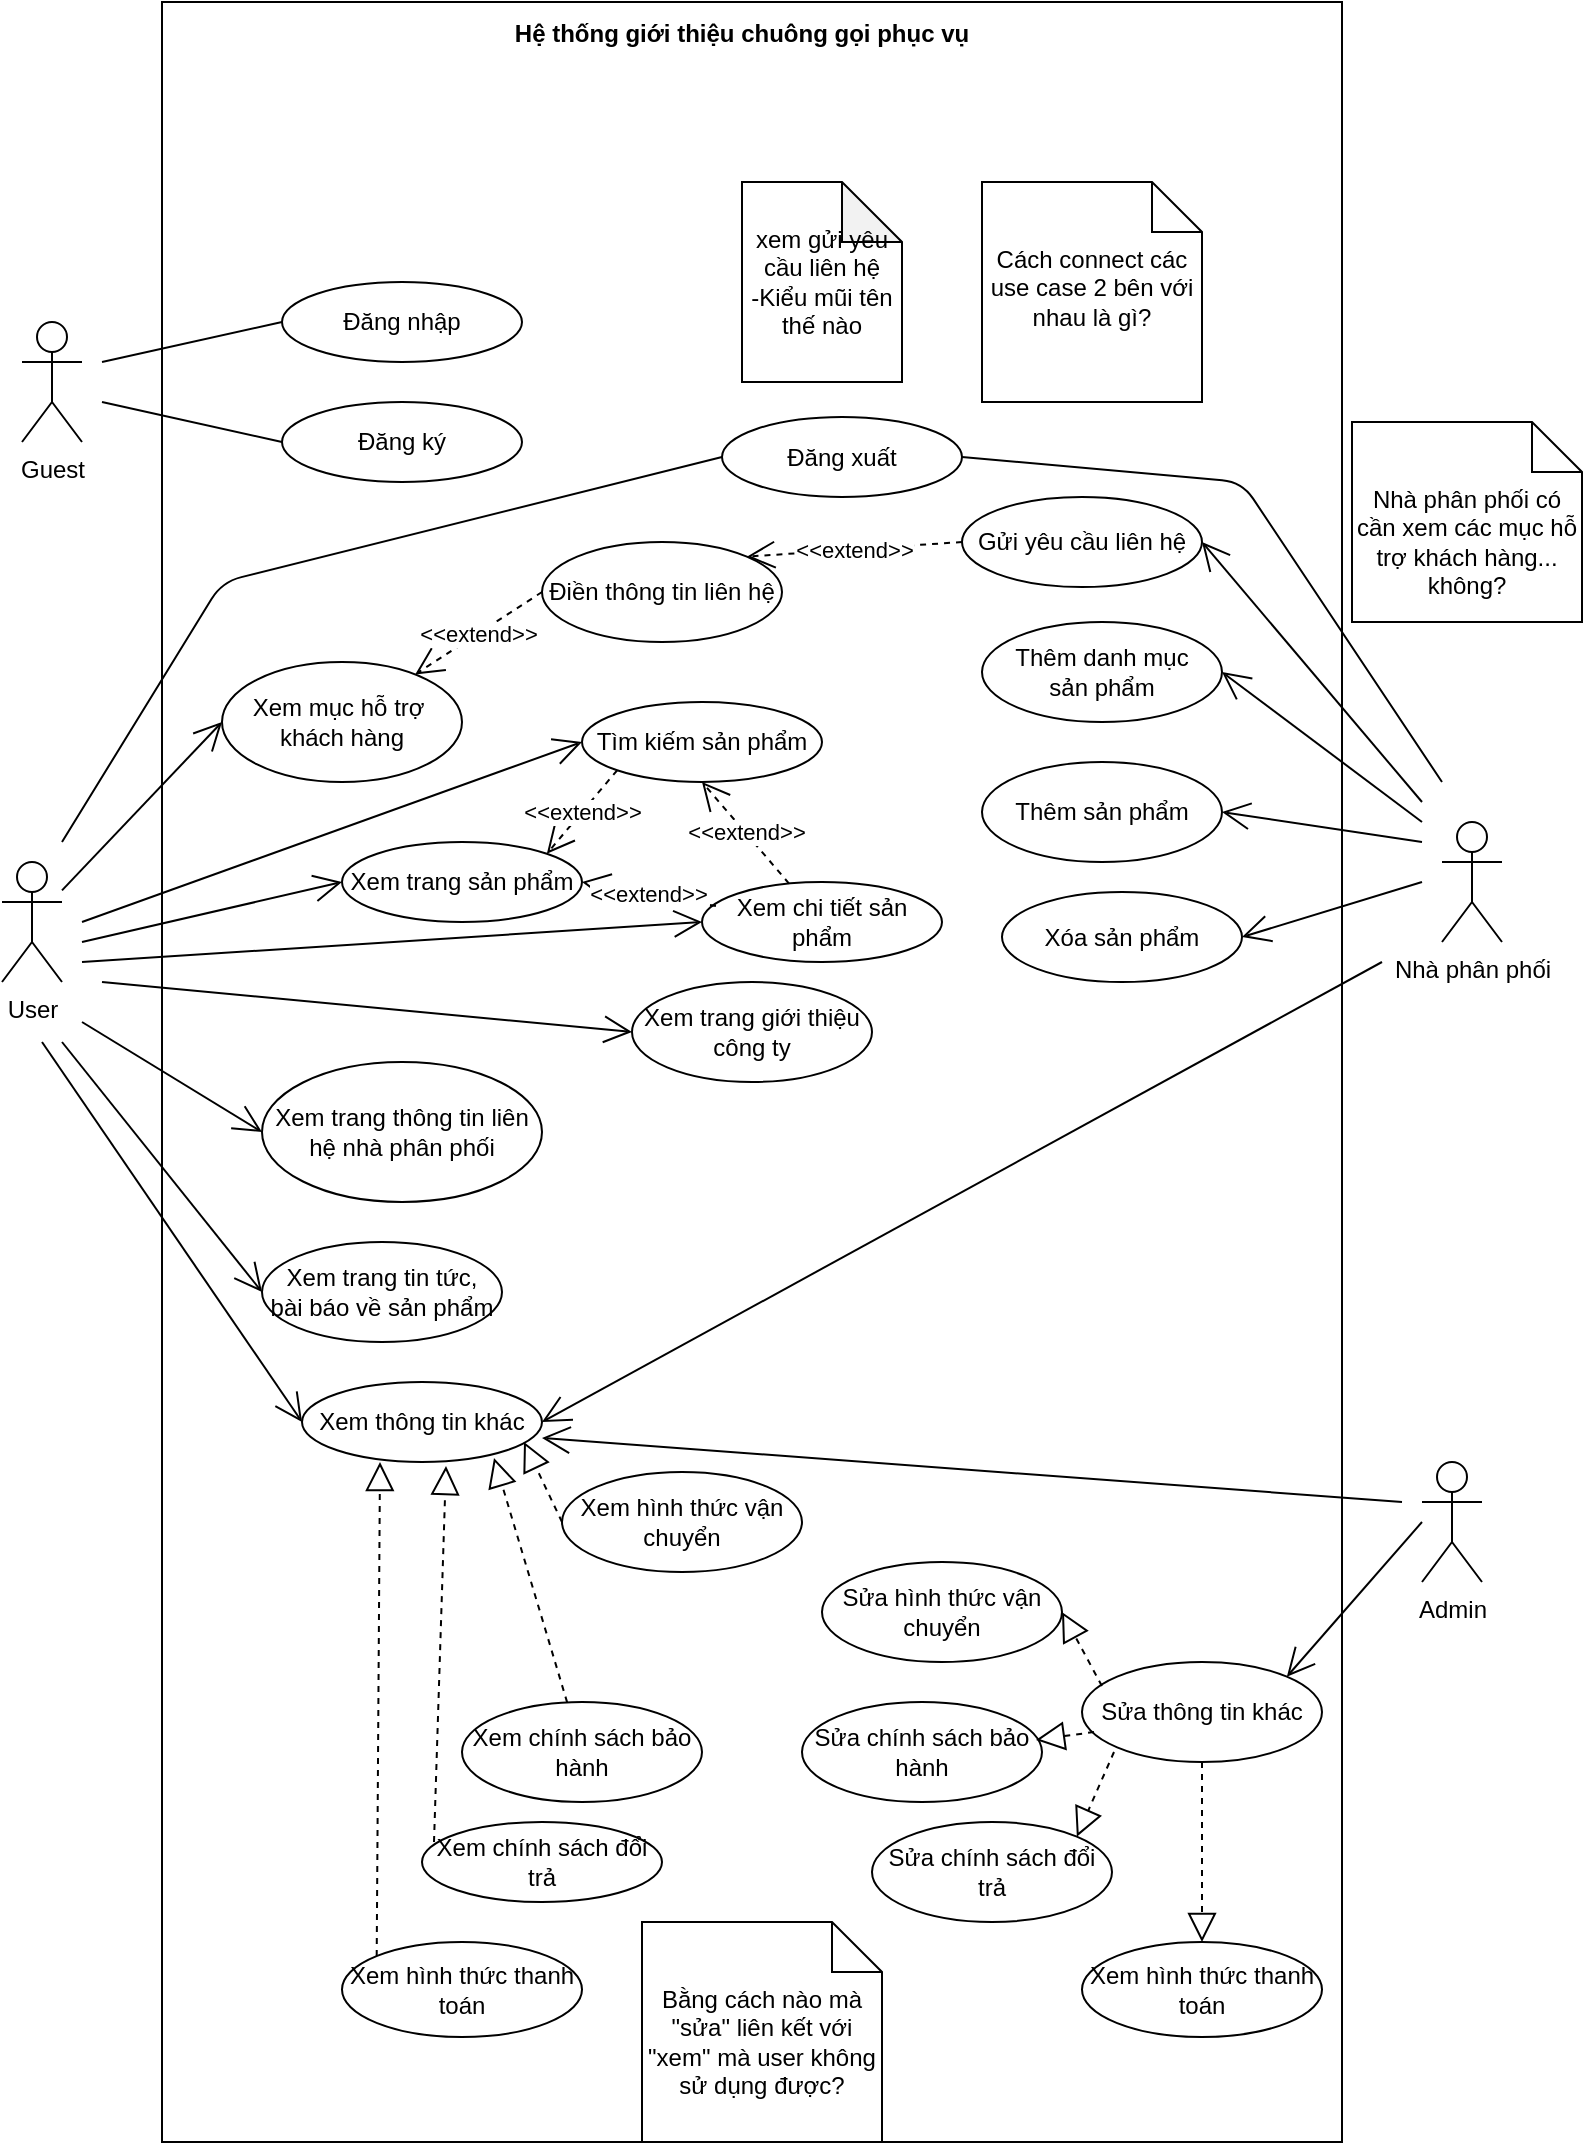 <mxfile version="13.9.1" type="github">
  <diagram id="b3vTMYLCP9W2PtNbt77q" name="Page-1">
    <mxGraphModel dx="1022" dy="1845" grid="1" gridSize="10" guides="1" tooltips="1" connect="1" arrows="1" fold="1" page="1" pageScale="1" pageWidth="850" pageHeight="1100" math="0" shadow="0">
      <root>
        <mxCell id="0" />
        <mxCell id="1" parent="0" />
        <mxCell id="oC1xKJbHEb12oKd4C-OS-1" value="User&lt;br&gt;" style="shape=umlActor;verticalLabelPosition=bottom;verticalAlign=top;html=1;outlineConnect=0;" parent="1" vertex="1">
          <mxGeometry x="60" y="230" width="30" height="60" as="geometry" />
        </mxCell>
        <mxCell id="oC1xKJbHEb12oKd4C-OS-2" value="" style="rounded=0;whiteSpace=wrap;html=1;" parent="1" vertex="1">
          <mxGeometry x="140" y="-200" width="590" height="1070" as="geometry" />
        </mxCell>
        <mxCell id="oC1xKJbHEb12oKd4C-OS-4" value="Xem chi tiết sản phẩm" style="ellipse;whiteSpace=wrap;html=1;" parent="1" vertex="1">
          <mxGeometry x="410" y="240" width="120" height="40" as="geometry" />
        </mxCell>
        <mxCell id="oC1xKJbHEb12oKd4C-OS-5" value="Xem trang sản phẩm" style="ellipse;whiteSpace=wrap;html=1;" parent="1" vertex="1">
          <mxGeometry x="230" y="220" width="120" height="40" as="geometry" />
        </mxCell>
        <mxCell id="oC1xKJbHEb12oKd4C-OS-7" value="Xem trang tin tức, &lt;br&gt;bài báo về sản phẩm" style="ellipse;whiteSpace=wrap;html=1;" parent="1" vertex="1">
          <mxGeometry x="190" y="420" width="120" height="50" as="geometry" />
        </mxCell>
        <mxCell id="oC1xKJbHEb12oKd4C-OS-8" value="Xem trang thông tin liên hệ nhà phân phối" style="ellipse;whiteSpace=wrap;html=1;" parent="1" vertex="1">
          <mxGeometry x="190" y="330" width="140" height="70" as="geometry" />
        </mxCell>
        <mxCell id="oC1xKJbHEb12oKd4C-OS-9" value="Điền thông tin liên hệ" style="ellipse;whiteSpace=wrap;html=1;" parent="1" vertex="1">
          <mxGeometry x="330" y="70" width="120" height="50" as="geometry" />
        </mxCell>
        <mxCell id="oC1xKJbHEb12oKd4C-OS-10" value="Gửi yêu cầu liên hệ" style="ellipse;whiteSpace=wrap;html=1;" parent="1" vertex="1">
          <mxGeometry x="540" y="47.5" width="120" height="45" as="geometry" />
        </mxCell>
        <mxCell id="oC1xKJbHEb12oKd4C-OS-11" value="Xem mục hỗ trợ&amp;nbsp;&lt;br&gt;khách hàng" style="ellipse;whiteSpace=wrap;html=1;" parent="1" vertex="1">
          <mxGeometry x="170" y="130" width="120" height="60" as="geometry" />
        </mxCell>
        <mxCell id="oC1xKJbHEb12oKd4C-OS-12" value="Xem hình thức thanh toán" style="ellipse;whiteSpace=wrap;html=1;" parent="1" vertex="1">
          <mxGeometry x="230" y="770" width="120" height="47.5" as="geometry" />
        </mxCell>
        <mxCell id="oC1xKJbHEb12oKd4C-OS-13" value="Xem hình thức vận chuyển" style="ellipse;whiteSpace=wrap;html=1;" parent="1" vertex="1">
          <mxGeometry x="340" y="535" width="120" height="50" as="geometry" />
        </mxCell>
        <mxCell id="oC1xKJbHEb12oKd4C-OS-14" value="Xem chính sách bảo hành" style="ellipse;whiteSpace=wrap;html=1;" parent="1" vertex="1">
          <mxGeometry x="290" y="650" width="120" height="50" as="geometry" />
        </mxCell>
        <mxCell id="oC1xKJbHEb12oKd4C-OS-15" value="Xem chính sách đổi trả" style="ellipse;whiteSpace=wrap;html=1;" parent="1" vertex="1">
          <mxGeometry x="270" y="710" width="120" height="40" as="geometry" />
        </mxCell>
        <mxCell id="oC1xKJbHEb12oKd4C-OS-22" value="Thêm sản phẩm" style="ellipse;whiteSpace=wrap;html=1;" parent="1" vertex="1">
          <mxGeometry x="550" y="180" width="120" height="50" as="geometry" />
        </mxCell>
        <mxCell id="oC1xKJbHEb12oKd4C-OS-24" value="Thêm danh mục &lt;br&gt;sản phẩm" style="ellipse;whiteSpace=wrap;html=1;" parent="1" vertex="1">
          <mxGeometry x="550" y="110" width="120" height="50" as="geometry" />
        </mxCell>
        <mxCell id="oC1xKJbHEb12oKd4C-OS-25" value="Xem thông tin khác" style="ellipse;whiteSpace=wrap;html=1;" parent="1" vertex="1">
          <mxGeometry x="210" y="490" width="120" height="40" as="geometry" />
        </mxCell>
        <mxCell id="oC1xKJbHEb12oKd4C-OS-26" value="Xóa sản phẩm" style="ellipse;whiteSpace=wrap;html=1;" parent="1" vertex="1">
          <mxGeometry x="560" y="245" width="120" height="45" as="geometry" />
        </mxCell>
        <mxCell id="oC1xKJbHEb12oKd4C-OS-43" value="&amp;lt;&amp;lt;extend&amp;gt;&amp;gt;" style="endArrow=open;endSize=12;dashed=1;html=1;exitX=0;exitY=0.5;exitDx=0;exitDy=0;" parent="1" source="oC1xKJbHEb12oKd4C-OS-9" target="oC1xKJbHEb12oKd4C-OS-11" edge="1">
          <mxGeometry width="160" relative="1" as="geometry">
            <mxPoint x="160" y="469" as="sourcePoint" />
            <mxPoint x="460" y="450" as="targetPoint" />
          </mxGeometry>
        </mxCell>
        <mxCell id="oC1xKJbHEb12oKd4C-OS-45" value="&amp;lt;&amp;lt;extend&amp;gt;&amp;gt;" style="endArrow=open;endSize=12;dashed=1;html=1;exitX=0;exitY=0.5;exitDx=0;exitDy=0;entryX=1;entryY=0;entryDx=0;entryDy=0;" parent="1" source="oC1xKJbHEb12oKd4C-OS-10" target="oC1xKJbHEb12oKd4C-OS-9" edge="1">
          <mxGeometry width="160" relative="1" as="geometry">
            <mxPoint x="400" y="465" as="sourcePoint" />
            <mxPoint x="309.867" y="461.996" as="targetPoint" />
          </mxGeometry>
        </mxCell>
        <mxCell id="oC1xKJbHEb12oKd4C-OS-46" style="edgeStyle=orthogonalEdgeStyle;rounded=0;orthogonalLoop=1;jettySize=auto;html=1;exitX=0.5;exitY=1;exitDx=0;exitDy=0;" parent="1" source="oC1xKJbHEb12oKd4C-OS-15" target="oC1xKJbHEb12oKd4C-OS-15" edge="1">
          <mxGeometry relative="1" as="geometry" />
        </mxCell>
        <mxCell id="oC1xKJbHEb12oKd4C-OS-6" value="Xem trang giới thiệu công ty" style="ellipse;whiteSpace=wrap;html=1;" parent="1" vertex="1">
          <mxGeometry x="375" y="290" width="120" height="50" as="geometry" />
        </mxCell>
        <mxCell id="oC1xKJbHEb12oKd4C-OS-49" value="&amp;lt;&amp;lt;extend&amp;gt;&amp;gt;" style="endArrow=open;endSize=12;dashed=1;html=1;exitX=0.058;exitY=0.3;exitDx=0;exitDy=0;exitPerimeter=0;entryX=1;entryY=0.5;entryDx=0;entryDy=0;" parent="1" source="oC1xKJbHEb12oKd4C-OS-4" target="oC1xKJbHEb12oKd4C-OS-5" edge="1">
          <mxGeometry width="160" relative="1" as="geometry">
            <mxPoint x="560" y="232.5" as="sourcePoint" />
            <mxPoint x="530" y="325" as="targetPoint" />
          </mxGeometry>
        </mxCell>
        <mxCell id="oC1xKJbHEb12oKd4C-OS-50" value="" style="endArrow=open;endFill=1;endSize=12;html=1;entryX=0;entryY=0.5;entryDx=0;entryDy=0;" parent="1" target="oC1xKJbHEb12oKd4C-OS-4" edge="1">
          <mxGeometry width="160" relative="1" as="geometry">
            <mxPoint x="100" y="280" as="sourcePoint" />
            <mxPoint x="220" y="140" as="targetPoint" />
          </mxGeometry>
        </mxCell>
        <mxCell id="oC1xKJbHEb12oKd4C-OS-51" value="" style="endArrow=open;endFill=1;endSize=12;html=1;entryX=0;entryY=0.5;entryDx=0;entryDy=0;" parent="1" target="oC1xKJbHEb12oKd4C-OS-5" edge="1">
          <mxGeometry width="160" relative="1" as="geometry">
            <mxPoint x="100" y="270" as="sourcePoint" />
            <mxPoint x="205" y="80" as="targetPoint" />
          </mxGeometry>
        </mxCell>
        <mxCell id="oC1xKJbHEb12oKd4C-OS-52" value="" style="endArrow=open;endFill=1;endSize=12;html=1;entryX=0;entryY=0.5;entryDx=0;entryDy=0;" parent="1" target="oC1xKJbHEb12oKd4C-OS-6" edge="1">
          <mxGeometry width="160" relative="1" as="geometry">
            <mxPoint x="110" y="290" as="sourcePoint" />
            <mxPoint x="220" y="170" as="targetPoint" />
          </mxGeometry>
        </mxCell>
        <mxCell id="oC1xKJbHEb12oKd4C-OS-53" value="" style="endArrow=open;endFill=1;endSize=12;html=1;entryX=0;entryY=0.5;entryDx=0;entryDy=0;" parent="1" target="oC1xKJbHEb12oKd4C-OS-11" edge="1" source="oC1xKJbHEb12oKd4C-OS-1">
          <mxGeometry width="160" relative="1" as="geometry">
            <mxPoint x="100" y="290" as="sourcePoint" />
            <mxPoint x="220" y="225" as="targetPoint" />
          </mxGeometry>
        </mxCell>
        <mxCell id="oC1xKJbHEb12oKd4C-OS-54" value="" style="endArrow=open;endFill=1;endSize=12;html=1;entryX=0;entryY=0.5;entryDx=0;entryDy=0;" parent="1" target="oC1xKJbHEb12oKd4C-OS-8" edge="1">
          <mxGeometry width="160" relative="1" as="geometry">
            <mxPoint x="100" y="310" as="sourcePoint" />
            <mxPoint x="190" y="295" as="targetPoint" />
          </mxGeometry>
        </mxCell>
        <mxCell id="oC1xKJbHEb12oKd4C-OS-55" value="" style="endArrow=open;endFill=1;endSize=12;html=1;entryX=0;entryY=0.5;entryDx=0;entryDy=0;" parent="1" target="oC1xKJbHEb12oKd4C-OS-7" edge="1">
          <mxGeometry width="160" relative="1" as="geometry">
            <mxPoint x="90" y="320" as="sourcePoint" />
            <mxPoint x="195" y="375" as="targetPoint" />
          </mxGeometry>
        </mxCell>
        <mxCell id="oC1xKJbHEb12oKd4C-OS-56" value="" style="endArrow=open;endFill=1;endSize=12;html=1;entryX=0;entryY=0.5;entryDx=0;entryDy=0;" parent="1" target="oC1xKJbHEb12oKd4C-OS-25" edge="1">
          <mxGeometry width="160" relative="1" as="geometry">
            <mxPoint x="80" y="320" as="sourcePoint" />
            <mxPoint x="200" y="455" as="targetPoint" />
          </mxGeometry>
        </mxCell>
        <mxCell id="FKWU5doNKABkodQmA4pJ-1" value="Nhà phân phối&lt;br&gt;" style="shape=umlActor;verticalLabelPosition=bottom;verticalAlign=top;html=1;outlineConnect=0;" parent="1" vertex="1">
          <mxGeometry x="780" y="210" width="30" height="60" as="geometry" />
        </mxCell>
        <mxCell id="vDdJAQ7OFqMkGD9wHmio-1" value="Đăng nhập" style="ellipse;whiteSpace=wrap;html=1;" vertex="1" parent="1">
          <mxGeometry x="200" y="-60" width="120" height="40" as="geometry" />
        </mxCell>
        <mxCell id="vDdJAQ7OFqMkGD9wHmio-2" value="Đăng ký" style="ellipse;whiteSpace=wrap;html=1;" vertex="1" parent="1">
          <mxGeometry x="200" width="120" height="40" as="geometry" />
        </mxCell>
        <mxCell id="vDdJAQ7OFqMkGD9wHmio-3" value="Guest" style="shape=umlActor;verticalLabelPosition=bottom;verticalAlign=top;html=1;outlineConnect=0;" vertex="1" parent="1">
          <mxGeometry x="70" y="-40" width="30" height="60" as="geometry" />
        </mxCell>
        <mxCell id="vDdJAQ7OFqMkGD9wHmio-4" value="" style="endArrow=none;html=1;entryX=0;entryY=0.5;entryDx=0;entryDy=0;" edge="1" parent="1" target="vDdJAQ7OFqMkGD9wHmio-1">
          <mxGeometry width="50" height="50" relative="1" as="geometry">
            <mxPoint x="110" y="-20" as="sourcePoint" />
            <mxPoint x="140" y="-40" as="targetPoint" />
          </mxGeometry>
        </mxCell>
        <mxCell id="vDdJAQ7OFqMkGD9wHmio-5" value="" style="endArrow=none;html=1;entryX=0;entryY=0.5;entryDx=0;entryDy=0;" edge="1" parent="1" target="vDdJAQ7OFqMkGD9wHmio-2">
          <mxGeometry width="50" height="50" relative="1" as="geometry">
            <mxPoint x="110" as="sourcePoint" />
            <mxPoint x="160" y="-10" as="targetPoint" />
          </mxGeometry>
        </mxCell>
        <mxCell id="vDdJAQ7OFqMkGD9wHmio-6" value="Đăng xuất" style="ellipse;whiteSpace=wrap;html=1;" vertex="1" parent="1">
          <mxGeometry x="420" y="7.5" width="120" height="40" as="geometry" />
        </mxCell>
        <mxCell id="vDdJAQ7OFqMkGD9wHmio-7" value="" style="endArrow=none;html=1;entryX=0;entryY=0.5;entryDx=0;entryDy=0;" edge="1" parent="1" target="vDdJAQ7OFqMkGD9wHmio-6">
          <mxGeometry width="50" height="50" relative="1" as="geometry">
            <mxPoint x="90" y="220" as="sourcePoint" />
            <mxPoint x="120" y="170" as="targetPoint" />
            <Array as="points">
              <mxPoint x="170" y="90" />
            </Array>
          </mxGeometry>
        </mxCell>
        <mxCell id="vDdJAQ7OFqMkGD9wHmio-8" value="" style="endArrow=none;html=1;exitX=1;exitY=0.5;exitDx=0;exitDy=0;" edge="1" parent="1" source="vDdJAQ7OFqMkGD9wHmio-6">
          <mxGeometry width="50" height="50" relative="1" as="geometry">
            <mxPoint x="485" y="65" as="sourcePoint" />
            <mxPoint x="780" y="190" as="targetPoint" />
            <Array as="points">
              <mxPoint x="680" y="40" />
            </Array>
          </mxGeometry>
        </mxCell>
        <mxCell id="vDdJAQ7OFqMkGD9wHmio-11" value="Admin" style="shape=umlActor;verticalLabelPosition=bottom;verticalAlign=top;html=1;outlineConnect=0;" vertex="1" parent="1">
          <mxGeometry x="770" y="530" width="30" height="60" as="geometry" />
        </mxCell>
        <mxCell id="vDdJAQ7OFqMkGD9wHmio-14" value="xem gửi yêu cầu liên hệ&lt;br&gt;-Kiểu mũi tên thế nào" style="shape=note;whiteSpace=wrap;html=1;backgroundOutline=1;darkOpacity=0.05;" vertex="1" parent="1">
          <mxGeometry x="430" y="-110" width="80" height="100" as="geometry" />
        </mxCell>
        <mxCell id="vDdJAQ7OFqMkGD9wHmio-18" value="" style="endArrow=block;dashed=1;endFill=0;endSize=12;html=1;exitX=0;exitY=0.5;exitDx=0;exitDy=0;entryX=0.925;entryY=0.75;entryDx=0;entryDy=0;entryPerimeter=0;" edge="1" parent="1" source="oC1xKJbHEb12oKd4C-OS-13" target="oC1xKJbHEb12oKd4C-OS-25">
          <mxGeometry width="160" relative="1" as="geometry">
            <mxPoint x="100" y="590" as="sourcePoint" />
            <mxPoint x="260" y="590" as="targetPoint" />
          </mxGeometry>
        </mxCell>
        <mxCell id="vDdJAQ7OFqMkGD9wHmio-19" value="" style="endArrow=block;dashed=1;endFill=0;endSize=12;html=1;entryX=0.8;entryY=0.95;entryDx=0;entryDy=0;entryPerimeter=0;" edge="1" parent="1" source="oC1xKJbHEb12oKd4C-OS-14" target="oC1xKJbHEb12oKd4C-OS-25">
          <mxGeometry width="160" relative="1" as="geometry">
            <mxPoint x="270" y="600" as="sourcePoint" />
            <mxPoint x="430" y="600" as="targetPoint" />
          </mxGeometry>
        </mxCell>
        <mxCell id="vDdJAQ7OFqMkGD9wHmio-20" value="" style="endArrow=block;dashed=1;endFill=0;endSize=12;html=1;entryX=0.6;entryY=1.05;entryDx=0;entryDy=0;entryPerimeter=0;exitX=0.05;exitY=0.25;exitDx=0;exitDy=0;exitPerimeter=0;" edge="1" parent="1" source="oC1xKJbHEb12oKd4C-OS-15" target="oC1xKJbHEb12oKd4C-OS-25">
          <mxGeometry width="160" relative="1" as="geometry">
            <mxPoint x="403.613" y="612.547" as="sourcePoint" />
            <mxPoint x="316" y="538" as="targetPoint" />
          </mxGeometry>
        </mxCell>
        <mxCell id="vDdJAQ7OFqMkGD9wHmio-21" value="" style="endArrow=block;dashed=1;endFill=0;endSize=12;html=1;entryX=0.325;entryY=1;entryDx=0;entryDy=0;entryPerimeter=0;exitX=0;exitY=0;exitDx=0;exitDy=0;" edge="1" parent="1" source="oC1xKJbHEb12oKd4C-OS-12" target="oC1xKJbHEb12oKd4C-OS-25">
          <mxGeometry width="160" relative="1" as="geometry">
            <mxPoint x="376" y="690" as="sourcePoint" />
            <mxPoint x="292" y="542" as="targetPoint" />
          </mxGeometry>
        </mxCell>
        <mxCell id="vDdJAQ7OFqMkGD9wHmio-22" style="edgeStyle=orthogonalEdgeStyle;rounded=0;orthogonalLoop=1;jettySize=auto;html=1;exitX=0.5;exitY=1;exitDx=0;exitDy=0;" edge="1" parent="1" source="oC1xKJbHEb12oKd4C-OS-15" target="oC1xKJbHEb12oKd4C-OS-15">
          <mxGeometry relative="1" as="geometry" />
        </mxCell>
        <mxCell id="vDdJAQ7OFqMkGD9wHmio-26" value="Cách connect các use case 2 bên với nhau là gì?" style="shape=note2;boundedLbl=1;whiteSpace=wrap;html=1;size=25;verticalAlign=top;align=center;" vertex="1" parent="1">
          <mxGeometry x="550" y="-110" width="110" height="110" as="geometry" />
        </mxCell>
        <mxCell id="vDdJAQ7OFqMkGD9wHmio-30" value="" style="endArrow=open;endFill=1;endSize=12;html=1;entryX=1;entryY=0.5;entryDx=0;entryDy=0;" edge="1" parent="1" target="oC1xKJbHEb12oKd4C-OS-25">
          <mxGeometry width="160" relative="1" as="geometry">
            <mxPoint x="750" y="280" as="sourcePoint" />
            <mxPoint x="720" y="350" as="targetPoint" />
          </mxGeometry>
        </mxCell>
        <mxCell id="vDdJAQ7OFqMkGD9wHmio-31" value="" style="endArrow=open;endFill=1;endSize=12;html=1;entryX=1;entryY=0.7;entryDx=0;entryDy=0;entryPerimeter=0;" edge="1" parent="1" target="oC1xKJbHEb12oKd4C-OS-25">
          <mxGeometry width="160" relative="1" as="geometry">
            <mxPoint x="760" y="550" as="sourcePoint" />
            <mxPoint x="720" y="530" as="targetPoint" />
          </mxGeometry>
        </mxCell>
        <mxCell id="vDdJAQ7OFqMkGD9wHmio-32" value="" style="endArrow=open;endFill=1;endSize=12;html=1;entryX=1;entryY=0.5;entryDx=0;entryDy=0;" edge="1" parent="1" target="oC1xKJbHEb12oKd4C-OS-10">
          <mxGeometry width="160" relative="1" as="geometry">
            <mxPoint x="770" y="200" as="sourcePoint" />
            <mxPoint x="850" y="160" as="targetPoint" />
          </mxGeometry>
        </mxCell>
        <mxCell id="vDdJAQ7OFqMkGD9wHmio-33" value="" style="endArrow=open;endFill=1;endSize=12;html=1;entryX=1;entryY=0.5;entryDx=0;entryDy=0;" edge="1" parent="1" target="oC1xKJbHEb12oKd4C-OS-24">
          <mxGeometry width="160" relative="1" as="geometry">
            <mxPoint x="770" y="210" as="sourcePoint" />
            <mxPoint x="670" y="80" as="targetPoint" />
          </mxGeometry>
        </mxCell>
        <mxCell id="vDdJAQ7OFqMkGD9wHmio-34" value="" style="endArrow=open;endFill=1;endSize=12;html=1;entryX=1;entryY=0.5;entryDx=0;entryDy=0;" edge="1" parent="1" target="oC1xKJbHEb12oKd4C-OS-22">
          <mxGeometry width="160" relative="1" as="geometry">
            <mxPoint x="770" y="220" as="sourcePoint" />
            <mxPoint x="680" y="145" as="targetPoint" />
          </mxGeometry>
        </mxCell>
        <mxCell id="vDdJAQ7OFqMkGD9wHmio-36" value="" style="endArrow=open;endFill=1;endSize=12;html=1;entryX=1;entryY=0.5;entryDx=0;entryDy=0;" edge="1" parent="1" target="oC1xKJbHEb12oKd4C-OS-26">
          <mxGeometry width="160" relative="1" as="geometry">
            <mxPoint x="770" y="240" as="sourcePoint" />
            <mxPoint x="680" y="215" as="targetPoint" />
          </mxGeometry>
        </mxCell>
        <mxCell id="vDdJAQ7OFqMkGD9wHmio-37" value="Sửa hình thức vận chuyển" style="ellipse;whiteSpace=wrap;html=1;" vertex="1" parent="1">
          <mxGeometry x="470" y="580" width="120" height="50" as="geometry" />
        </mxCell>
        <mxCell id="vDdJAQ7OFqMkGD9wHmio-38" value="Sửa chính sách bảo hành" style="ellipse;whiteSpace=wrap;html=1;" vertex="1" parent="1">
          <mxGeometry x="460" y="650" width="120" height="50" as="geometry" />
        </mxCell>
        <mxCell id="vDdJAQ7OFqMkGD9wHmio-39" value="Sửa chính sách đổi trả" style="ellipse;whiteSpace=wrap;html=1;" vertex="1" parent="1">
          <mxGeometry x="495" y="710" width="120" height="50" as="geometry" />
        </mxCell>
        <mxCell id="vDdJAQ7OFqMkGD9wHmio-40" style="edgeStyle=orthogonalEdgeStyle;rounded=0;orthogonalLoop=1;jettySize=auto;html=1;exitX=0.5;exitY=1;exitDx=0;exitDy=0;" edge="1" parent="1" source="vDdJAQ7OFqMkGD9wHmio-39" target="vDdJAQ7OFqMkGD9wHmio-39">
          <mxGeometry relative="1" as="geometry" />
        </mxCell>
        <mxCell id="vDdJAQ7OFqMkGD9wHmio-41" value="Xem hình thức thanh toán" style="ellipse;whiteSpace=wrap;html=1;" vertex="1" parent="1">
          <mxGeometry x="600" y="770" width="120" height="47.5" as="geometry" />
        </mxCell>
        <mxCell id="vDdJAQ7OFqMkGD9wHmio-42" value="Bằng cách nào mà &quot;sửa&quot; liên kết với &quot;xem&quot; mà user không sử dụng được?" style="shape=note2;boundedLbl=1;whiteSpace=wrap;html=1;size=25;verticalAlign=top;align=center;" vertex="1" parent="1">
          <mxGeometry x="380" y="760" width="120" height="110" as="geometry" />
        </mxCell>
        <mxCell id="vDdJAQ7OFqMkGD9wHmio-45" value="Sửa thông tin khác" style="ellipse;whiteSpace=wrap;html=1;" vertex="1" parent="1">
          <mxGeometry x="600" y="630" width="120" height="50" as="geometry" />
        </mxCell>
        <mxCell id="vDdJAQ7OFqMkGD9wHmio-46" value="" style="endArrow=open;endFill=1;endSize=12;html=1;entryX=1;entryY=0;entryDx=0;entryDy=0;" edge="1" parent="1" target="vDdJAQ7OFqMkGD9wHmio-45">
          <mxGeometry width="160" relative="1" as="geometry">
            <mxPoint x="770" y="560" as="sourcePoint" />
            <mxPoint x="340" y="528" as="targetPoint" />
          </mxGeometry>
        </mxCell>
        <mxCell id="vDdJAQ7OFqMkGD9wHmio-47" value="" style="endArrow=block;dashed=1;endFill=0;endSize=12;html=1;exitX=0.083;exitY=0.24;exitDx=0;exitDy=0;entryX=1;entryY=0.5;entryDx=0;entryDy=0;exitPerimeter=0;" edge="1" parent="1" source="vDdJAQ7OFqMkGD9wHmio-45" target="vDdJAQ7OFqMkGD9wHmio-37">
          <mxGeometry width="160" relative="1" as="geometry">
            <mxPoint x="350" y="570" as="sourcePoint" />
            <mxPoint x="331" y="530" as="targetPoint" />
          </mxGeometry>
        </mxCell>
        <mxCell id="vDdJAQ7OFqMkGD9wHmio-48" value="" style="endArrow=block;dashed=1;endFill=0;endSize=12;html=1;exitX=0.05;exitY=0.7;exitDx=0;exitDy=0;entryX=0.975;entryY=0.38;entryDx=0;entryDy=0;exitPerimeter=0;entryPerimeter=0;" edge="1" parent="1" source="vDdJAQ7OFqMkGD9wHmio-45" target="vDdJAQ7OFqMkGD9wHmio-38">
          <mxGeometry width="160" relative="1" as="geometry">
            <mxPoint x="619.96" y="652" as="sourcePoint" />
            <mxPoint x="600" y="615" as="targetPoint" />
          </mxGeometry>
        </mxCell>
        <mxCell id="vDdJAQ7OFqMkGD9wHmio-49" value="" style="endArrow=block;dashed=1;endFill=0;endSize=12;html=1;exitX=0.05;exitY=0.7;exitDx=0;exitDy=0;entryX=1;entryY=0;entryDx=0;entryDy=0;exitPerimeter=0;" edge="1" parent="1" target="vDdJAQ7OFqMkGD9wHmio-39">
          <mxGeometry width="160" relative="1" as="geometry">
            <mxPoint x="616" y="675" as="sourcePoint" />
            <mxPoint x="587" y="679" as="targetPoint" />
          </mxGeometry>
        </mxCell>
        <mxCell id="vDdJAQ7OFqMkGD9wHmio-50" value="" style="endArrow=block;dashed=1;endFill=0;endSize=12;html=1;exitX=0.5;exitY=1;exitDx=0;exitDy=0;" edge="1" parent="1" source="vDdJAQ7OFqMkGD9wHmio-45" target="vDdJAQ7OFqMkGD9wHmio-41">
          <mxGeometry width="160" relative="1" as="geometry">
            <mxPoint x="626" y="685" as="sourcePoint" />
            <mxPoint x="607.426" y="727.322" as="targetPoint" />
          </mxGeometry>
        </mxCell>
        <mxCell id="vDdJAQ7OFqMkGD9wHmio-51" value="Tìm kiếm sản phẩm" style="ellipse;whiteSpace=wrap;html=1;" vertex="1" parent="1">
          <mxGeometry x="350" y="150" width="120" height="40" as="geometry" />
        </mxCell>
        <mxCell id="vDdJAQ7OFqMkGD9wHmio-52" value="" style="endArrow=open;endFill=1;endSize=12;html=1;entryX=0;entryY=0.5;entryDx=0;entryDy=0;" edge="1" parent="1" target="vDdJAQ7OFqMkGD9wHmio-51">
          <mxGeometry width="160" relative="1" as="geometry">
            <mxPoint x="100" y="260" as="sourcePoint" />
            <mxPoint x="240" y="250" as="targetPoint" />
          </mxGeometry>
        </mxCell>
        <mxCell id="vDdJAQ7OFqMkGD9wHmio-53" value="&amp;lt;&amp;lt;extend&amp;gt;&amp;gt;" style="endArrow=open;endSize=12;dashed=1;html=1;exitX=0;exitY=1;exitDx=0;exitDy=0;entryX=1;entryY=0;entryDx=0;entryDy=0;" edge="1" parent="1" source="vDdJAQ7OFqMkGD9wHmio-51" target="oC1xKJbHEb12oKd4C-OS-5">
          <mxGeometry width="160" relative="1" as="geometry">
            <mxPoint x="426.96" y="262" as="sourcePoint" />
            <mxPoint x="360" y="250" as="targetPoint" />
          </mxGeometry>
        </mxCell>
        <mxCell id="vDdJAQ7OFqMkGD9wHmio-54" value="&amp;lt;&amp;lt;extend&amp;gt;&amp;gt;" style="endArrow=open;endSize=12;dashed=1;html=1;entryX=0.5;entryY=1;entryDx=0;entryDy=0;" edge="1" parent="1" source="oC1xKJbHEb12oKd4C-OS-4" target="vDdJAQ7OFqMkGD9wHmio-51">
          <mxGeometry width="160" relative="1" as="geometry">
            <mxPoint x="426.96" y="262" as="sourcePoint" />
            <mxPoint x="360" y="250" as="targetPoint" />
          </mxGeometry>
        </mxCell>
        <mxCell id="vDdJAQ7OFqMkGD9wHmio-55" value="Nhà phân phối có cần xem các mục hỗ trợ khách hàng... không?" style="shape=note2;boundedLbl=1;whiteSpace=wrap;html=1;size=25;verticalAlign=top;align=center;" vertex="1" parent="1">
          <mxGeometry x="735" y="10" width="115" height="100" as="geometry" />
        </mxCell>
        <mxCell id="vDdJAQ7OFqMkGD9wHmio-56" value="Hệ thống giới thiệu chuông gọi phục vụ" style="text;align=center;fontStyle=1;verticalAlign=middle;spacingLeft=3;spacingRight=3;strokeColor=none;rotatable=0;points=[[0,0.5],[1,0.5]];portConstraint=eastwest;" vertex="1" parent="1">
          <mxGeometry x="370" y="-190" width="120" height="10" as="geometry" />
        </mxCell>
      </root>
    </mxGraphModel>
  </diagram>
</mxfile>
